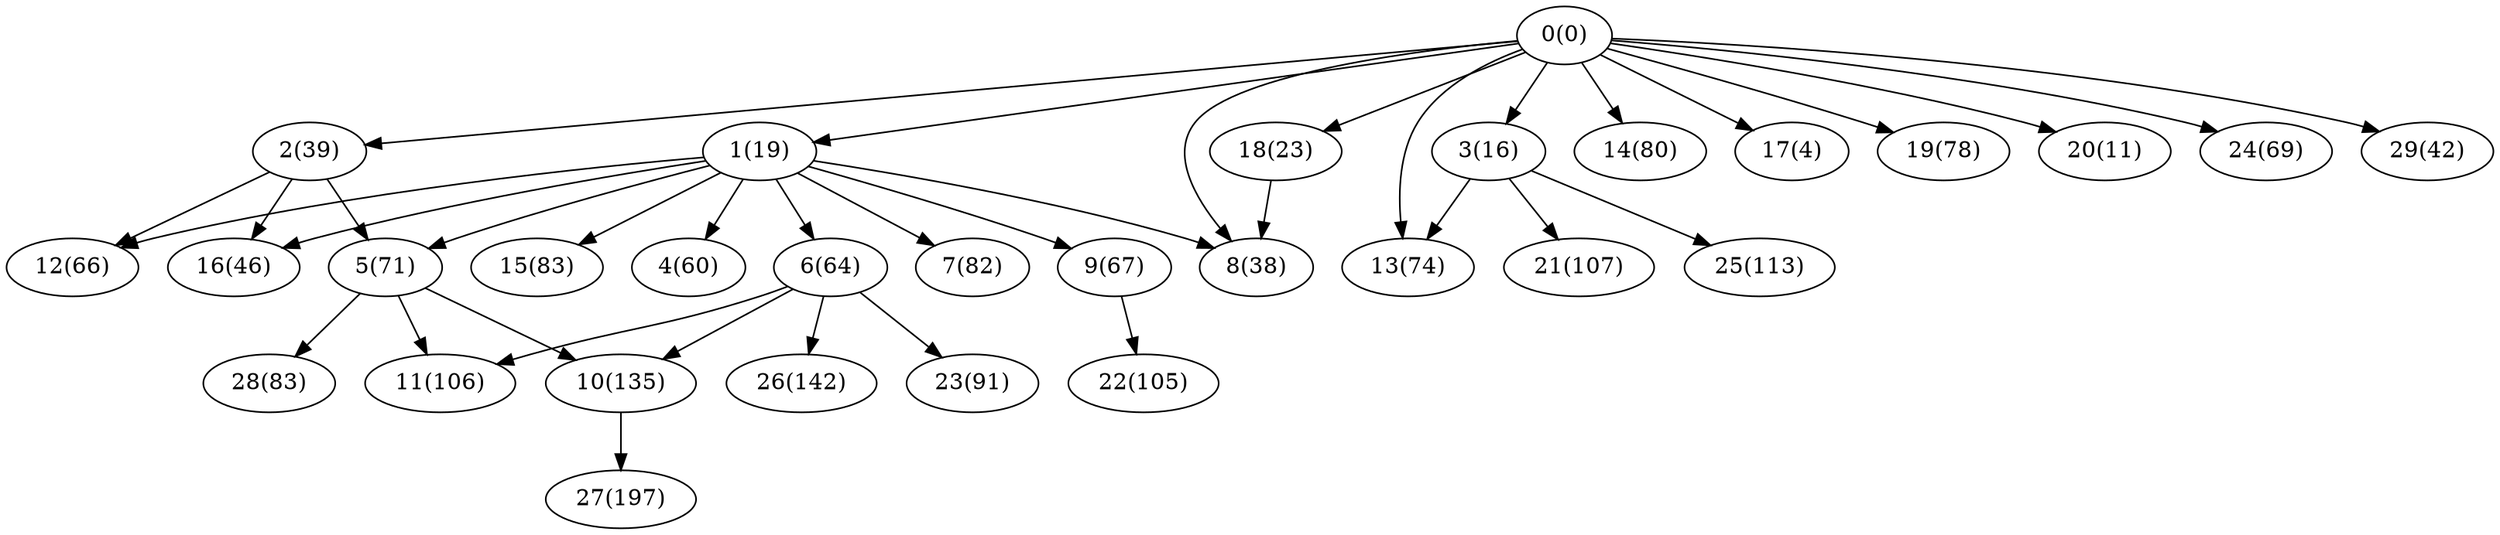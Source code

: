 digraph {
0 [label = "0(0)"]
1 [label = "1(19)"]
2 [label = "2(39)"]
3 [label = "3(16)"]
4 [label = "4(60)"]
5 [label = "5(71)"]
6 [label = "6(64)"]
7 [label = "7(82)"]
8 [label = "8(38)"]
9 [label = "9(67)"]
10 [label = "10(135)"]
11 [label = "11(106)"]
12 [label = "12(66)"]
13 [label = "13(74)"]
14 [label = "14(80)"]
15 [label = "15(83)"]
16 [label = "16(46)"]
17 [label = "17(4)"]
18 [label = "18(23)"]
19 [label = "19(78)"]
20 [label = "20(11)"]
21 [label = "21(107)"]
22 [label = "22(105)"]
23 [label = "23(91)"]
24 [label = "24(69)"]
25 [label = "25(113)"]
26 [label = "26(142)"]
27 [label = "27(197)"]
28 [label = "28(83)"]
29 [label = "29(42)"]
	0->1;
	0->2;
	0->3;
	0->8;
	0->13;
	0->14;
	0->17;
	0->18;
	0->19;
	0->20;
	0->24;
	0->29;
	3->13;
	3->21;
	3->25;
	1->4;
	1->5;
	1->6;
	1->7;
	1->8;
	1->9;
	1->12;
	1->15;
	1->16;
	18->8;
	2->5;
	2->12;
	2->16;
	6->10;
	6->11;
	6->23;
	6->26;
	9->22;
	5->10;
	5->11;
	5->28;
	10->27;
}